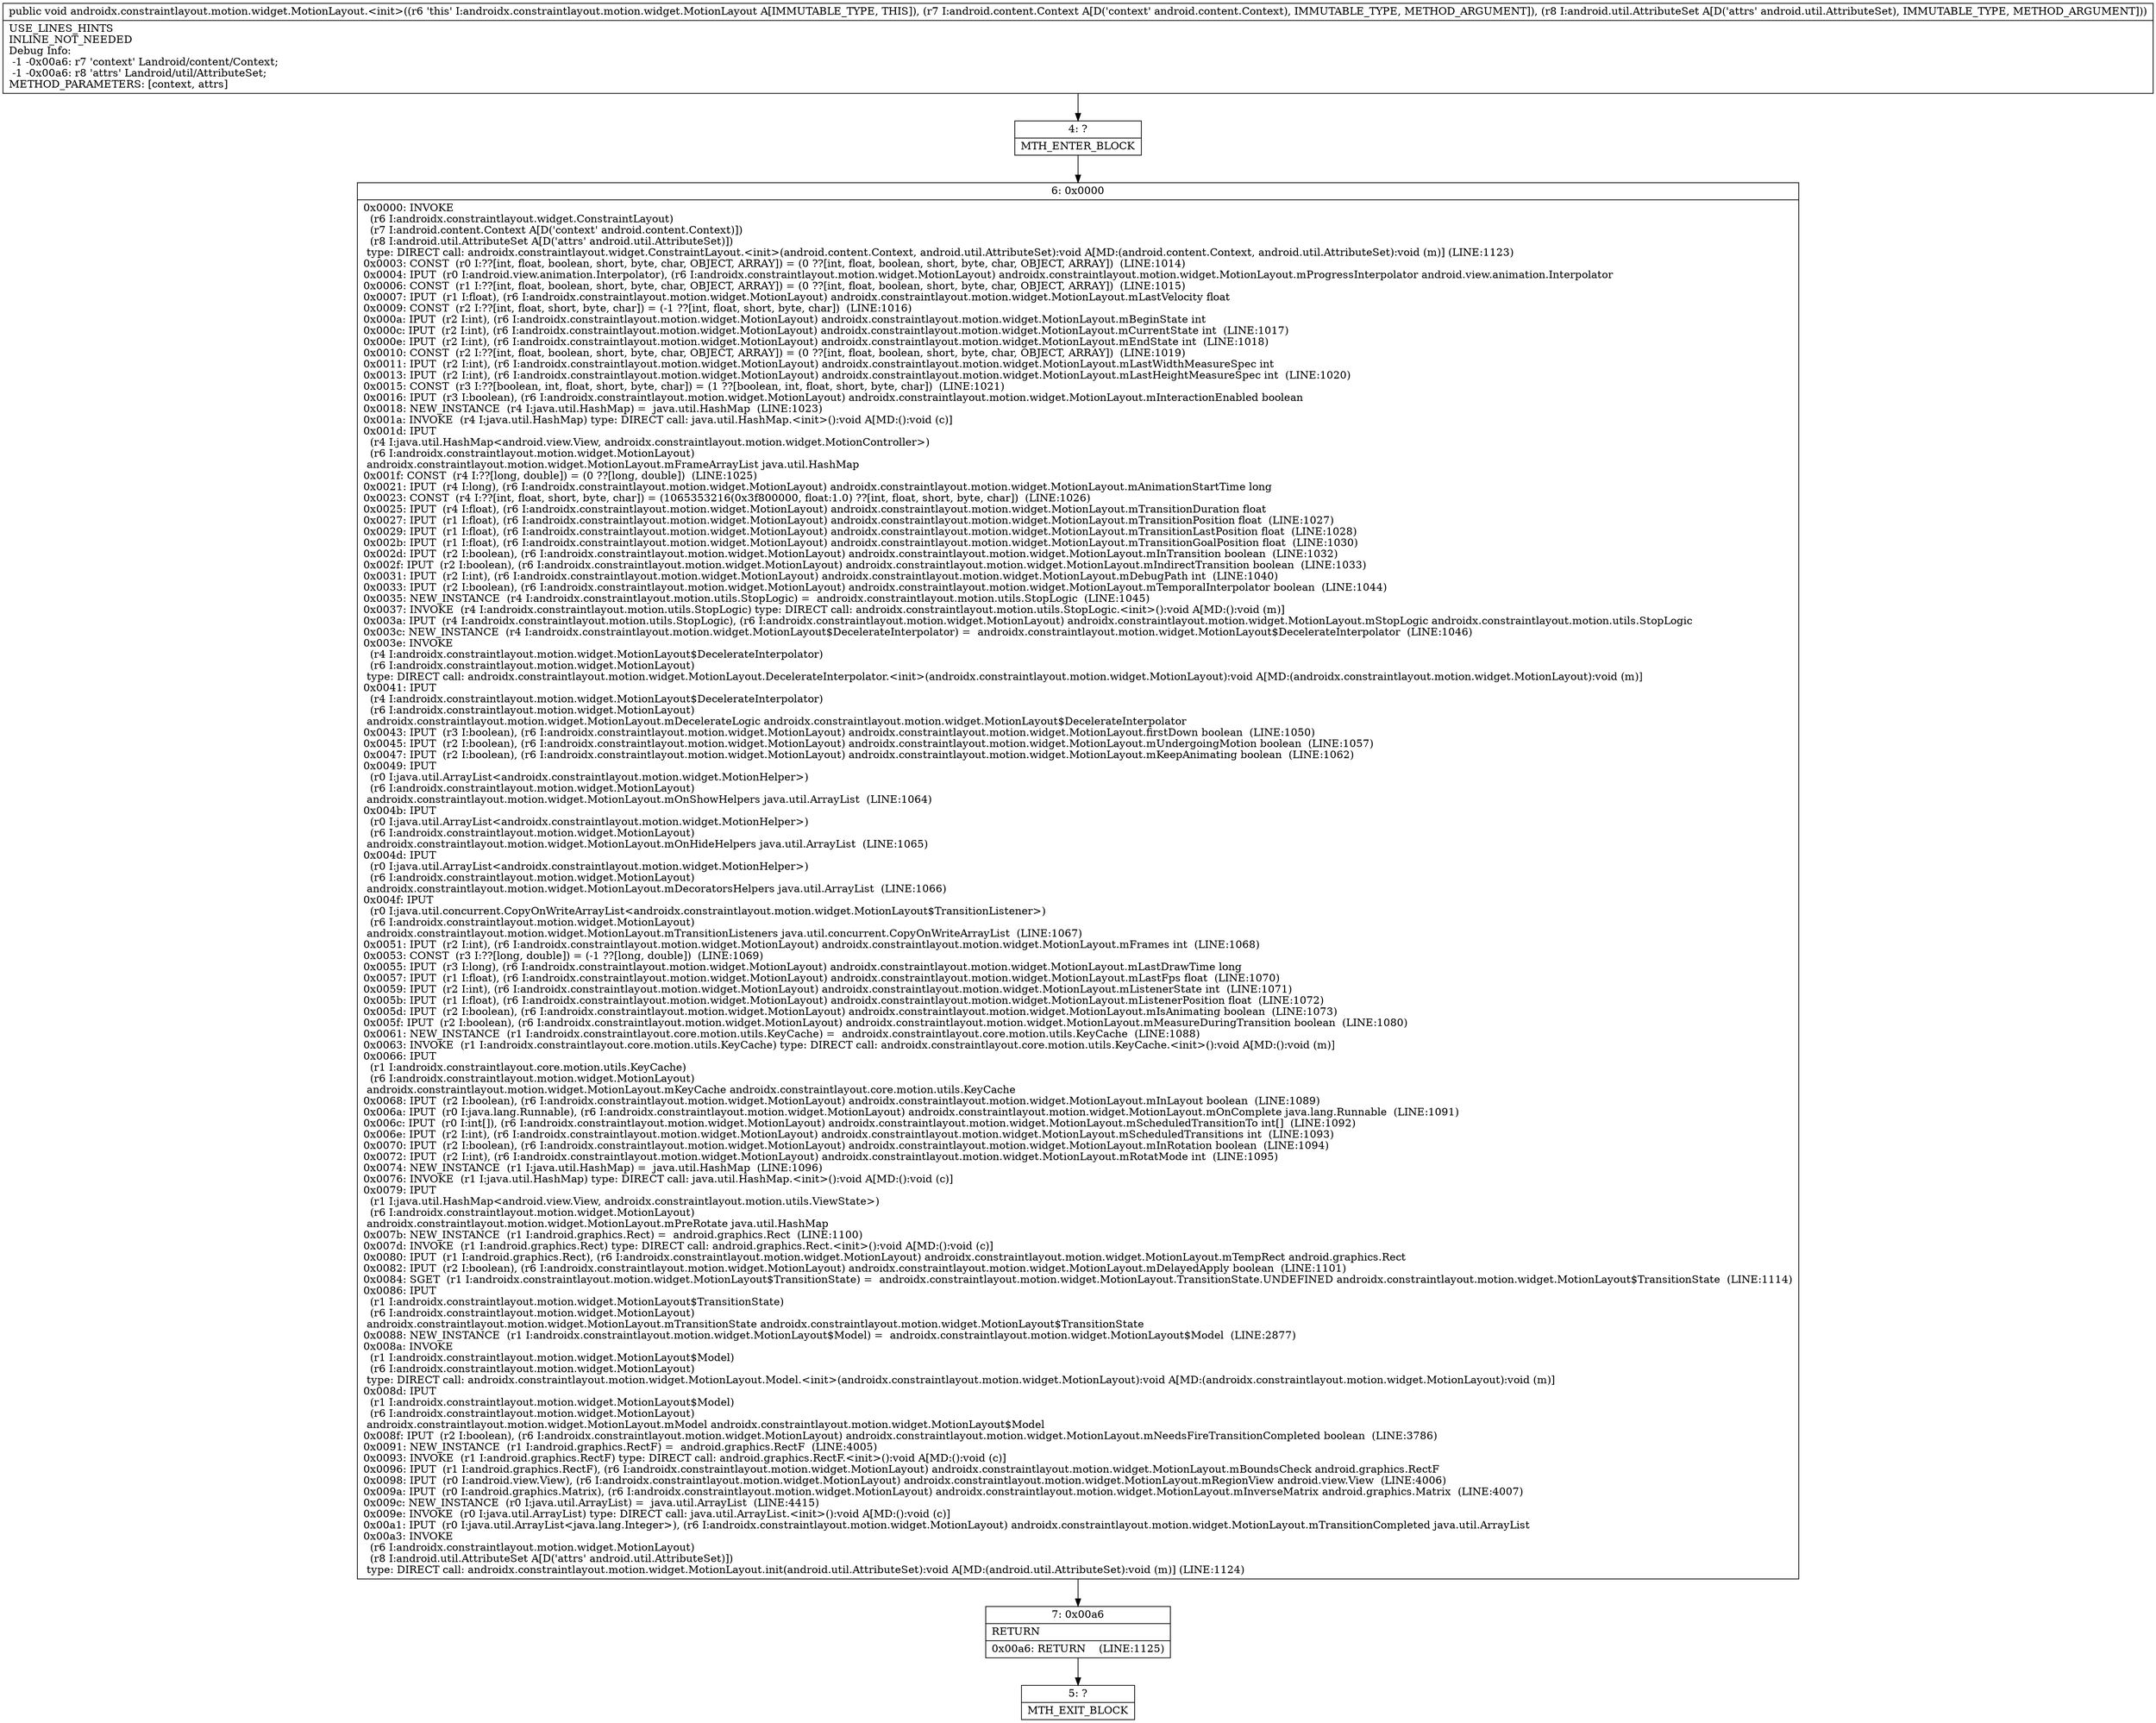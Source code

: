 digraph "CFG forandroidx.constraintlayout.motion.widget.MotionLayout.\<init\>(Landroid\/content\/Context;Landroid\/util\/AttributeSet;)V" {
Node_4 [shape=record,label="{4\:\ ?|MTH_ENTER_BLOCK\l}"];
Node_6 [shape=record,label="{6\:\ 0x0000|0x0000: INVOKE  \l  (r6 I:androidx.constraintlayout.widget.ConstraintLayout)\l  (r7 I:android.content.Context A[D('context' android.content.Context)])\l  (r8 I:android.util.AttributeSet A[D('attrs' android.util.AttributeSet)])\l type: DIRECT call: androidx.constraintlayout.widget.ConstraintLayout.\<init\>(android.content.Context, android.util.AttributeSet):void A[MD:(android.content.Context, android.util.AttributeSet):void (m)] (LINE:1123)\l0x0003: CONST  (r0 I:??[int, float, boolean, short, byte, char, OBJECT, ARRAY]) = (0 ??[int, float, boolean, short, byte, char, OBJECT, ARRAY])  (LINE:1014)\l0x0004: IPUT  (r0 I:android.view.animation.Interpolator), (r6 I:androidx.constraintlayout.motion.widget.MotionLayout) androidx.constraintlayout.motion.widget.MotionLayout.mProgressInterpolator android.view.animation.Interpolator \l0x0006: CONST  (r1 I:??[int, float, boolean, short, byte, char, OBJECT, ARRAY]) = (0 ??[int, float, boolean, short, byte, char, OBJECT, ARRAY])  (LINE:1015)\l0x0007: IPUT  (r1 I:float), (r6 I:androidx.constraintlayout.motion.widget.MotionLayout) androidx.constraintlayout.motion.widget.MotionLayout.mLastVelocity float \l0x0009: CONST  (r2 I:??[int, float, short, byte, char]) = (\-1 ??[int, float, short, byte, char])  (LINE:1016)\l0x000a: IPUT  (r2 I:int), (r6 I:androidx.constraintlayout.motion.widget.MotionLayout) androidx.constraintlayout.motion.widget.MotionLayout.mBeginState int \l0x000c: IPUT  (r2 I:int), (r6 I:androidx.constraintlayout.motion.widget.MotionLayout) androidx.constraintlayout.motion.widget.MotionLayout.mCurrentState int  (LINE:1017)\l0x000e: IPUT  (r2 I:int), (r6 I:androidx.constraintlayout.motion.widget.MotionLayout) androidx.constraintlayout.motion.widget.MotionLayout.mEndState int  (LINE:1018)\l0x0010: CONST  (r2 I:??[int, float, boolean, short, byte, char, OBJECT, ARRAY]) = (0 ??[int, float, boolean, short, byte, char, OBJECT, ARRAY])  (LINE:1019)\l0x0011: IPUT  (r2 I:int), (r6 I:androidx.constraintlayout.motion.widget.MotionLayout) androidx.constraintlayout.motion.widget.MotionLayout.mLastWidthMeasureSpec int \l0x0013: IPUT  (r2 I:int), (r6 I:androidx.constraintlayout.motion.widget.MotionLayout) androidx.constraintlayout.motion.widget.MotionLayout.mLastHeightMeasureSpec int  (LINE:1020)\l0x0015: CONST  (r3 I:??[boolean, int, float, short, byte, char]) = (1 ??[boolean, int, float, short, byte, char])  (LINE:1021)\l0x0016: IPUT  (r3 I:boolean), (r6 I:androidx.constraintlayout.motion.widget.MotionLayout) androidx.constraintlayout.motion.widget.MotionLayout.mInteractionEnabled boolean \l0x0018: NEW_INSTANCE  (r4 I:java.util.HashMap) =  java.util.HashMap  (LINE:1023)\l0x001a: INVOKE  (r4 I:java.util.HashMap) type: DIRECT call: java.util.HashMap.\<init\>():void A[MD:():void (c)]\l0x001d: IPUT  \l  (r4 I:java.util.HashMap\<android.view.View, androidx.constraintlayout.motion.widget.MotionController\>)\l  (r6 I:androidx.constraintlayout.motion.widget.MotionLayout)\l androidx.constraintlayout.motion.widget.MotionLayout.mFrameArrayList java.util.HashMap \l0x001f: CONST  (r4 I:??[long, double]) = (0 ??[long, double])  (LINE:1025)\l0x0021: IPUT  (r4 I:long), (r6 I:androidx.constraintlayout.motion.widget.MotionLayout) androidx.constraintlayout.motion.widget.MotionLayout.mAnimationStartTime long \l0x0023: CONST  (r4 I:??[int, float, short, byte, char]) = (1065353216(0x3f800000, float:1.0) ??[int, float, short, byte, char])  (LINE:1026)\l0x0025: IPUT  (r4 I:float), (r6 I:androidx.constraintlayout.motion.widget.MotionLayout) androidx.constraintlayout.motion.widget.MotionLayout.mTransitionDuration float \l0x0027: IPUT  (r1 I:float), (r6 I:androidx.constraintlayout.motion.widget.MotionLayout) androidx.constraintlayout.motion.widget.MotionLayout.mTransitionPosition float  (LINE:1027)\l0x0029: IPUT  (r1 I:float), (r6 I:androidx.constraintlayout.motion.widget.MotionLayout) androidx.constraintlayout.motion.widget.MotionLayout.mTransitionLastPosition float  (LINE:1028)\l0x002b: IPUT  (r1 I:float), (r6 I:androidx.constraintlayout.motion.widget.MotionLayout) androidx.constraintlayout.motion.widget.MotionLayout.mTransitionGoalPosition float  (LINE:1030)\l0x002d: IPUT  (r2 I:boolean), (r6 I:androidx.constraintlayout.motion.widget.MotionLayout) androidx.constraintlayout.motion.widget.MotionLayout.mInTransition boolean  (LINE:1032)\l0x002f: IPUT  (r2 I:boolean), (r6 I:androidx.constraintlayout.motion.widget.MotionLayout) androidx.constraintlayout.motion.widget.MotionLayout.mIndirectTransition boolean  (LINE:1033)\l0x0031: IPUT  (r2 I:int), (r6 I:androidx.constraintlayout.motion.widget.MotionLayout) androidx.constraintlayout.motion.widget.MotionLayout.mDebugPath int  (LINE:1040)\l0x0033: IPUT  (r2 I:boolean), (r6 I:androidx.constraintlayout.motion.widget.MotionLayout) androidx.constraintlayout.motion.widget.MotionLayout.mTemporalInterpolator boolean  (LINE:1044)\l0x0035: NEW_INSTANCE  (r4 I:androidx.constraintlayout.motion.utils.StopLogic) =  androidx.constraintlayout.motion.utils.StopLogic  (LINE:1045)\l0x0037: INVOKE  (r4 I:androidx.constraintlayout.motion.utils.StopLogic) type: DIRECT call: androidx.constraintlayout.motion.utils.StopLogic.\<init\>():void A[MD:():void (m)]\l0x003a: IPUT  (r4 I:androidx.constraintlayout.motion.utils.StopLogic), (r6 I:androidx.constraintlayout.motion.widget.MotionLayout) androidx.constraintlayout.motion.widget.MotionLayout.mStopLogic androidx.constraintlayout.motion.utils.StopLogic \l0x003c: NEW_INSTANCE  (r4 I:androidx.constraintlayout.motion.widget.MotionLayout$DecelerateInterpolator) =  androidx.constraintlayout.motion.widget.MotionLayout$DecelerateInterpolator  (LINE:1046)\l0x003e: INVOKE  \l  (r4 I:androidx.constraintlayout.motion.widget.MotionLayout$DecelerateInterpolator)\l  (r6 I:androidx.constraintlayout.motion.widget.MotionLayout)\l type: DIRECT call: androidx.constraintlayout.motion.widget.MotionLayout.DecelerateInterpolator.\<init\>(androidx.constraintlayout.motion.widget.MotionLayout):void A[MD:(androidx.constraintlayout.motion.widget.MotionLayout):void (m)]\l0x0041: IPUT  \l  (r4 I:androidx.constraintlayout.motion.widget.MotionLayout$DecelerateInterpolator)\l  (r6 I:androidx.constraintlayout.motion.widget.MotionLayout)\l androidx.constraintlayout.motion.widget.MotionLayout.mDecelerateLogic androidx.constraintlayout.motion.widget.MotionLayout$DecelerateInterpolator \l0x0043: IPUT  (r3 I:boolean), (r6 I:androidx.constraintlayout.motion.widget.MotionLayout) androidx.constraintlayout.motion.widget.MotionLayout.firstDown boolean  (LINE:1050)\l0x0045: IPUT  (r2 I:boolean), (r6 I:androidx.constraintlayout.motion.widget.MotionLayout) androidx.constraintlayout.motion.widget.MotionLayout.mUndergoingMotion boolean  (LINE:1057)\l0x0047: IPUT  (r2 I:boolean), (r6 I:androidx.constraintlayout.motion.widget.MotionLayout) androidx.constraintlayout.motion.widget.MotionLayout.mKeepAnimating boolean  (LINE:1062)\l0x0049: IPUT  \l  (r0 I:java.util.ArrayList\<androidx.constraintlayout.motion.widget.MotionHelper\>)\l  (r6 I:androidx.constraintlayout.motion.widget.MotionLayout)\l androidx.constraintlayout.motion.widget.MotionLayout.mOnShowHelpers java.util.ArrayList  (LINE:1064)\l0x004b: IPUT  \l  (r0 I:java.util.ArrayList\<androidx.constraintlayout.motion.widget.MotionHelper\>)\l  (r6 I:androidx.constraintlayout.motion.widget.MotionLayout)\l androidx.constraintlayout.motion.widget.MotionLayout.mOnHideHelpers java.util.ArrayList  (LINE:1065)\l0x004d: IPUT  \l  (r0 I:java.util.ArrayList\<androidx.constraintlayout.motion.widget.MotionHelper\>)\l  (r6 I:androidx.constraintlayout.motion.widget.MotionLayout)\l androidx.constraintlayout.motion.widget.MotionLayout.mDecoratorsHelpers java.util.ArrayList  (LINE:1066)\l0x004f: IPUT  \l  (r0 I:java.util.concurrent.CopyOnWriteArrayList\<androidx.constraintlayout.motion.widget.MotionLayout$TransitionListener\>)\l  (r6 I:androidx.constraintlayout.motion.widget.MotionLayout)\l androidx.constraintlayout.motion.widget.MotionLayout.mTransitionListeners java.util.concurrent.CopyOnWriteArrayList  (LINE:1067)\l0x0051: IPUT  (r2 I:int), (r6 I:androidx.constraintlayout.motion.widget.MotionLayout) androidx.constraintlayout.motion.widget.MotionLayout.mFrames int  (LINE:1068)\l0x0053: CONST  (r3 I:??[long, double]) = (\-1 ??[long, double])  (LINE:1069)\l0x0055: IPUT  (r3 I:long), (r6 I:androidx.constraintlayout.motion.widget.MotionLayout) androidx.constraintlayout.motion.widget.MotionLayout.mLastDrawTime long \l0x0057: IPUT  (r1 I:float), (r6 I:androidx.constraintlayout.motion.widget.MotionLayout) androidx.constraintlayout.motion.widget.MotionLayout.mLastFps float  (LINE:1070)\l0x0059: IPUT  (r2 I:int), (r6 I:androidx.constraintlayout.motion.widget.MotionLayout) androidx.constraintlayout.motion.widget.MotionLayout.mListenerState int  (LINE:1071)\l0x005b: IPUT  (r1 I:float), (r6 I:androidx.constraintlayout.motion.widget.MotionLayout) androidx.constraintlayout.motion.widget.MotionLayout.mListenerPosition float  (LINE:1072)\l0x005d: IPUT  (r2 I:boolean), (r6 I:androidx.constraintlayout.motion.widget.MotionLayout) androidx.constraintlayout.motion.widget.MotionLayout.mIsAnimating boolean  (LINE:1073)\l0x005f: IPUT  (r2 I:boolean), (r6 I:androidx.constraintlayout.motion.widget.MotionLayout) androidx.constraintlayout.motion.widget.MotionLayout.mMeasureDuringTransition boolean  (LINE:1080)\l0x0061: NEW_INSTANCE  (r1 I:androidx.constraintlayout.core.motion.utils.KeyCache) =  androidx.constraintlayout.core.motion.utils.KeyCache  (LINE:1088)\l0x0063: INVOKE  (r1 I:androidx.constraintlayout.core.motion.utils.KeyCache) type: DIRECT call: androidx.constraintlayout.core.motion.utils.KeyCache.\<init\>():void A[MD:():void (m)]\l0x0066: IPUT  \l  (r1 I:androidx.constraintlayout.core.motion.utils.KeyCache)\l  (r6 I:androidx.constraintlayout.motion.widget.MotionLayout)\l androidx.constraintlayout.motion.widget.MotionLayout.mKeyCache androidx.constraintlayout.core.motion.utils.KeyCache \l0x0068: IPUT  (r2 I:boolean), (r6 I:androidx.constraintlayout.motion.widget.MotionLayout) androidx.constraintlayout.motion.widget.MotionLayout.mInLayout boolean  (LINE:1089)\l0x006a: IPUT  (r0 I:java.lang.Runnable), (r6 I:androidx.constraintlayout.motion.widget.MotionLayout) androidx.constraintlayout.motion.widget.MotionLayout.mOnComplete java.lang.Runnable  (LINE:1091)\l0x006c: IPUT  (r0 I:int[]), (r6 I:androidx.constraintlayout.motion.widget.MotionLayout) androidx.constraintlayout.motion.widget.MotionLayout.mScheduledTransitionTo int[]  (LINE:1092)\l0x006e: IPUT  (r2 I:int), (r6 I:androidx.constraintlayout.motion.widget.MotionLayout) androidx.constraintlayout.motion.widget.MotionLayout.mScheduledTransitions int  (LINE:1093)\l0x0070: IPUT  (r2 I:boolean), (r6 I:androidx.constraintlayout.motion.widget.MotionLayout) androidx.constraintlayout.motion.widget.MotionLayout.mInRotation boolean  (LINE:1094)\l0x0072: IPUT  (r2 I:int), (r6 I:androidx.constraintlayout.motion.widget.MotionLayout) androidx.constraintlayout.motion.widget.MotionLayout.mRotatMode int  (LINE:1095)\l0x0074: NEW_INSTANCE  (r1 I:java.util.HashMap) =  java.util.HashMap  (LINE:1096)\l0x0076: INVOKE  (r1 I:java.util.HashMap) type: DIRECT call: java.util.HashMap.\<init\>():void A[MD:():void (c)]\l0x0079: IPUT  \l  (r1 I:java.util.HashMap\<android.view.View, androidx.constraintlayout.motion.utils.ViewState\>)\l  (r6 I:androidx.constraintlayout.motion.widget.MotionLayout)\l androidx.constraintlayout.motion.widget.MotionLayout.mPreRotate java.util.HashMap \l0x007b: NEW_INSTANCE  (r1 I:android.graphics.Rect) =  android.graphics.Rect  (LINE:1100)\l0x007d: INVOKE  (r1 I:android.graphics.Rect) type: DIRECT call: android.graphics.Rect.\<init\>():void A[MD:():void (c)]\l0x0080: IPUT  (r1 I:android.graphics.Rect), (r6 I:androidx.constraintlayout.motion.widget.MotionLayout) androidx.constraintlayout.motion.widget.MotionLayout.mTempRect android.graphics.Rect \l0x0082: IPUT  (r2 I:boolean), (r6 I:androidx.constraintlayout.motion.widget.MotionLayout) androidx.constraintlayout.motion.widget.MotionLayout.mDelayedApply boolean  (LINE:1101)\l0x0084: SGET  (r1 I:androidx.constraintlayout.motion.widget.MotionLayout$TransitionState) =  androidx.constraintlayout.motion.widget.MotionLayout.TransitionState.UNDEFINED androidx.constraintlayout.motion.widget.MotionLayout$TransitionState  (LINE:1114)\l0x0086: IPUT  \l  (r1 I:androidx.constraintlayout.motion.widget.MotionLayout$TransitionState)\l  (r6 I:androidx.constraintlayout.motion.widget.MotionLayout)\l androidx.constraintlayout.motion.widget.MotionLayout.mTransitionState androidx.constraintlayout.motion.widget.MotionLayout$TransitionState \l0x0088: NEW_INSTANCE  (r1 I:androidx.constraintlayout.motion.widget.MotionLayout$Model) =  androidx.constraintlayout.motion.widget.MotionLayout$Model  (LINE:2877)\l0x008a: INVOKE  \l  (r1 I:androidx.constraintlayout.motion.widget.MotionLayout$Model)\l  (r6 I:androidx.constraintlayout.motion.widget.MotionLayout)\l type: DIRECT call: androidx.constraintlayout.motion.widget.MotionLayout.Model.\<init\>(androidx.constraintlayout.motion.widget.MotionLayout):void A[MD:(androidx.constraintlayout.motion.widget.MotionLayout):void (m)]\l0x008d: IPUT  \l  (r1 I:androidx.constraintlayout.motion.widget.MotionLayout$Model)\l  (r6 I:androidx.constraintlayout.motion.widget.MotionLayout)\l androidx.constraintlayout.motion.widget.MotionLayout.mModel androidx.constraintlayout.motion.widget.MotionLayout$Model \l0x008f: IPUT  (r2 I:boolean), (r6 I:androidx.constraintlayout.motion.widget.MotionLayout) androidx.constraintlayout.motion.widget.MotionLayout.mNeedsFireTransitionCompleted boolean  (LINE:3786)\l0x0091: NEW_INSTANCE  (r1 I:android.graphics.RectF) =  android.graphics.RectF  (LINE:4005)\l0x0093: INVOKE  (r1 I:android.graphics.RectF) type: DIRECT call: android.graphics.RectF.\<init\>():void A[MD:():void (c)]\l0x0096: IPUT  (r1 I:android.graphics.RectF), (r6 I:androidx.constraintlayout.motion.widget.MotionLayout) androidx.constraintlayout.motion.widget.MotionLayout.mBoundsCheck android.graphics.RectF \l0x0098: IPUT  (r0 I:android.view.View), (r6 I:androidx.constraintlayout.motion.widget.MotionLayout) androidx.constraintlayout.motion.widget.MotionLayout.mRegionView android.view.View  (LINE:4006)\l0x009a: IPUT  (r0 I:android.graphics.Matrix), (r6 I:androidx.constraintlayout.motion.widget.MotionLayout) androidx.constraintlayout.motion.widget.MotionLayout.mInverseMatrix android.graphics.Matrix  (LINE:4007)\l0x009c: NEW_INSTANCE  (r0 I:java.util.ArrayList) =  java.util.ArrayList  (LINE:4415)\l0x009e: INVOKE  (r0 I:java.util.ArrayList) type: DIRECT call: java.util.ArrayList.\<init\>():void A[MD:():void (c)]\l0x00a1: IPUT  (r0 I:java.util.ArrayList\<java.lang.Integer\>), (r6 I:androidx.constraintlayout.motion.widget.MotionLayout) androidx.constraintlayout.motion.widget.MotionLayout.mTransitionCompleted java.util.ArrayList \l0x00a3: INVOKE  \l  (r6 I:androidx.constraintlayout.motion.widget.MotionLayout)\l  (r8 I:android.util.AttributeSet A[D('attrs' android.util.AttributeSet)])\l type: DIRECT call: androidx.constraintlayout.motion.widget.MotionLayout.init(android.util.AttributeSet):void A[MD:(android.util.AttributeSet):void (m)] (LINE:1124)\l}"];
Node_7 [shape=record,label="{7\:\ 0x00a6|RETURN\l|0x00a6: RETURN    (LINE:1125)\l}"];
Node_5 [shape=record,label="{5\:\ ?|MTH_EXIT_BLOCK\l}"];
MethodNode[shape=record,label="{public void androidx.constraintlayout.motion.widget.MotionLayout.\<init\>((r6 'this' I:androidx.constraintlayout.motion.widget.MotionLayout A[IMMUTABLE_TYPE, THIS]), (r7 I:android.content.Context A[D('context' android.content.Context), IMMUTABLE_TYPE, METHOD_ARGUMENT]), (r8 I:android.util.AttributeSet A[D('attrs' android.util.AttributeSet), IMMUTABLE_TYPE, METHOD_ARGUMENT]))  | USE_LINES_HINTS\lINLINE_NOT_NEEDED\lDebug Info:\l  \-1 \-0x00a6: r7 'context' Landroid\/content\/Context;\l  \-1 \-0x00a6: r8 'attrs' Landroid\/util\/AttributeSet;\lMETHOD_PARAMETERS: [context, attrs]\l}"];
MethodNode -> Node_4;Node_4 -> Node_6;
Node_6 -> Node_7;
Node_7 -> Node_5;
}

